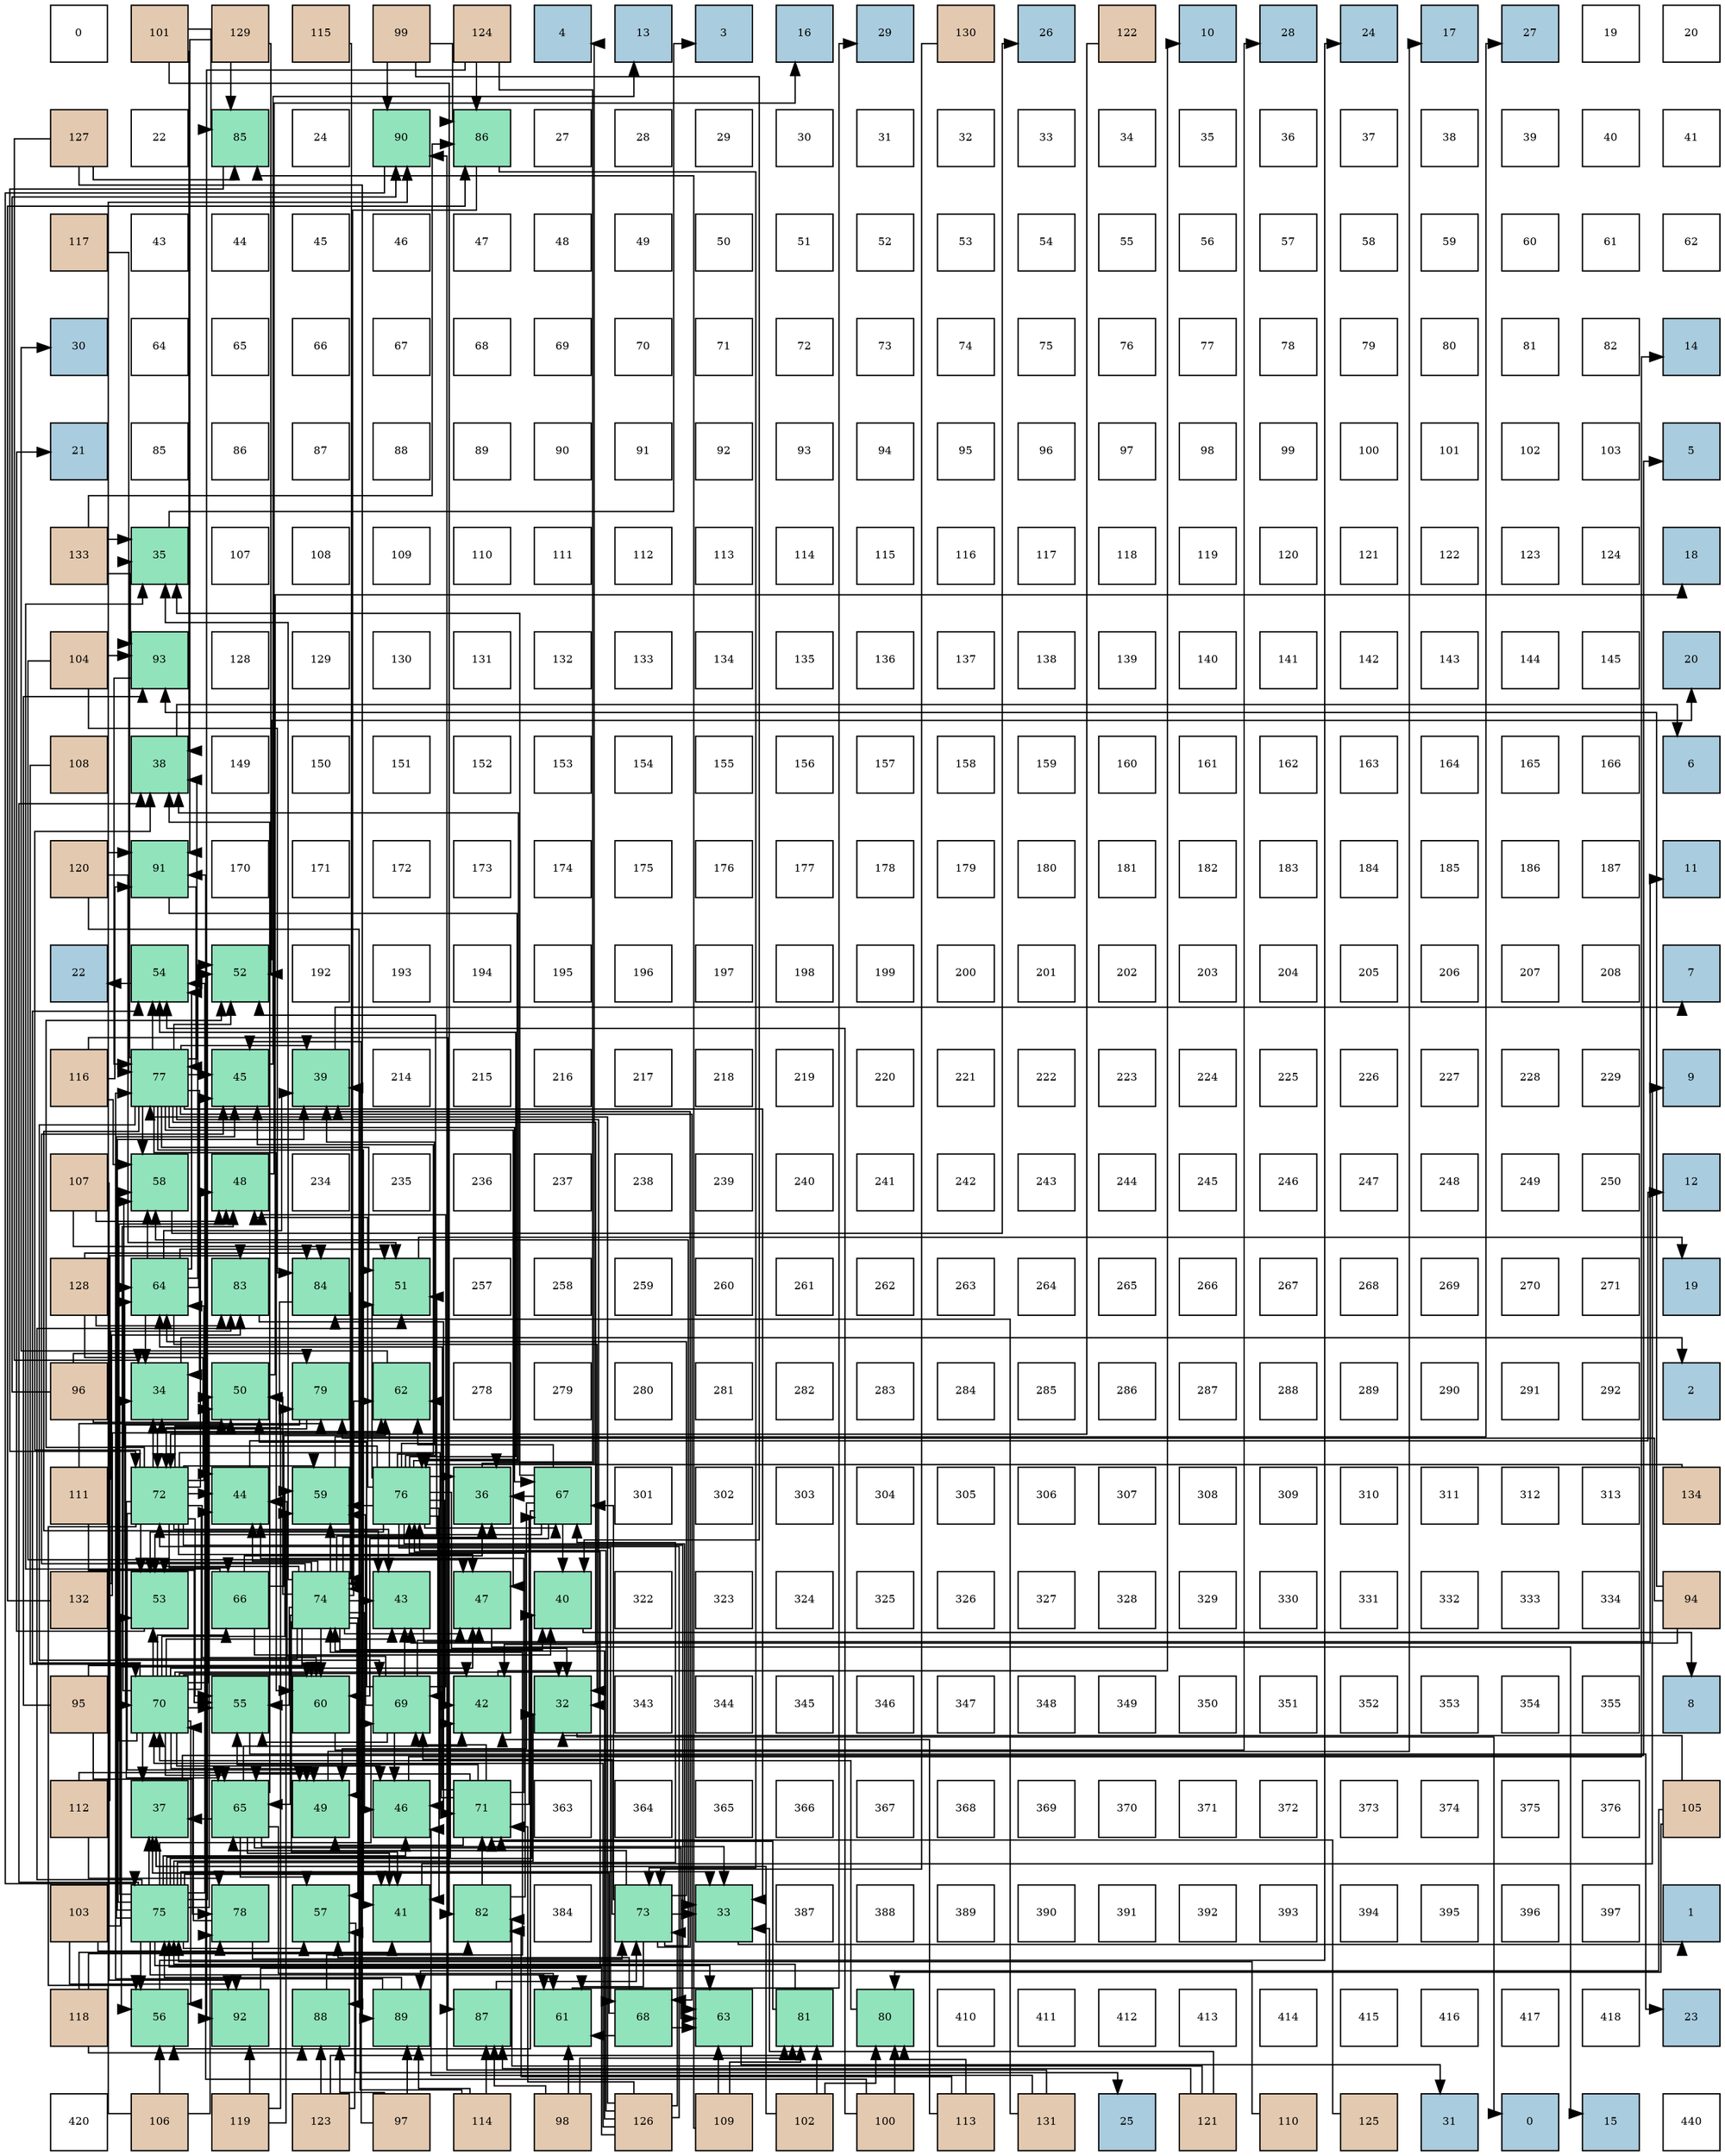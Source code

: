 digraph layout{
 rankdir=TB;
 splines=ortho;
 node [style=filled shape=square fixedsize=true width=0.6];
0[label="0", fontsize=8, fillcolor="#ffffff"];
1[label="101", fontsize=8, fillcolor="#e3c9af"];
2[label="129", fontsize=8, fillcolor="#e3c9af"];
3[label="115", fontsize=8, fillcolor="#e3c9af"];
4[label="99", fontsize=8, fillcolor="#e3c9af"];
5[label="124", fontsize=8, fillcolor="#e3c9af"];
6[label="4", fontsize=8, fillcolor="#a9ccde"];
7[label="13", fontsize=8, fillcolor="#a9ccde"];
8[label="3", fontsize=8, fillcolor="#a9ccde"];
9[label="16", fontsize=8, fillcolor="#a9ccde"];
10[label="29", fontsize=8, fillcolor="#a9ccde"];
11[label="130", fontsize=8, fillcolor="#e3c9af"];
12[label="26", fontsize=8, fillcolor="#a9ccde"];
13[label="122", fontsize=8, fillcolor="#e3c9af"];
14[label="10", fontsize=8, fillcolor="#a9ccde"];
15[label="28", fontsize=8, fillcolor="#a9ccde"];
16[label="24", fontsize=8, fillcolor="#a9ccde"];
17[label="17", fontsize=8, fillcolor="#a9ccde"];
18[label="27", fontsize=8, fillcolor="#a9ccde"];
19[label="19", fontsize=8, fillcolor="#ffffff"];
20[label="20", fontsize=8, fillcolor="#ffffff"];
21[label="127", fontsize=8, fillcolor="#e3c9af"];
22[label="22", fontsize=8, fillcolor="#ffffff"];
23[label="85", fontsize=8, fillcolor="#91e3bb"];
24[label="24", fontsize=8, fillcolor="#ffffff"];
25[label="90", fontsize=8, fillcolor="#91e3bb"];
26[label="86", fontsize=8, fillcolor="#91e3bb"];
27[label="27", fontsize=8, fillcolor="#ffffff"];
28[label="28", fontsize=8, fillcolor="#ffffff"];
29[label="29", fontsize=8, fillcolor="#ffffff"];
30[label="30", fontsize=8, fillcolor="#ffffff"];
31[label="31", fontsize=8, fillcolor="#ffffff"];
32[label="32", fontsize=8, fillcolor="#ffffff"];
33[label="33", fontsize=8, fillcolor="#ffffff"];
34[label="34", fontsize=8, fillcolor="#ffffff"];
35[label="35", fontsize=8, fillcolor="#ffffff"];
36[label="36", fontsize=8, fillcolor="#ffffff"];
37[label="37", fontsize=8, fillcolor="#ffffff"];
38[label="38", fontsize=8, fillcolor="#ffffff"];
39[label="39", fontsize=8, fillcolor="#ffffff"];
40[label="40", fontsize=8, fillcolor="#ffffff"];
41[label="41", fontsize=8, fillcolor="#ffffff"];
42[label="117", fontsize=8, fillcolor="#e3c9af"];
43[label="43", fontsize=8, fillcolor="#ffffff"];
44[label="44", fontsize=8, fillcolor="#ffffff"];
45[label="45", fontsize=8, fillcolor="#ffffff"];
46[label="46", fontsize=8, fillcolor="#ffffff"];
47[label="47", fontsize=8, fillcolor="#ffffff"];
48[label="48", fontsize=8, fillcolor="#ffffff"];
49[label="49", fontsize=8, fillcolor="#ffffff"];
50[label="50", fontsize=8, fillcolor="#ffffff"];
51[label="51", fontsize=8, fillcolor="#ffffff"];
52[label="52", fontsize=8, fillcolor="#ffffff"];
53[label="53", fontsize=8, fillcolor="#ffffff"];
54[label="54", fontsize=8, fillcolor="#ffffff"];
55[label="55", fontsize=8, fillcolor="#ffffff"];
56[label="56", fontsize=8, fillcolor="#ffffff"];
57[label="57", fontsize=8, fillcolor="#ffffff"];
58[label="58", fontsize=8, fillcolor="#ffffff"];
59[label="59", fontsize=8, fillcolor="#ffffff"];
60[label="60", fontsize=8, fillcolor="#ffffff"];
61[label="61", fontsize=8, fillcolor="#ffffff"];
62[label="62", fontsize=8, fillcolor="#ffffff"];
63[label="30", fontsize=8, fillcolor="#a9ccde"];
64[label="64", fontsize=8, fillcolor="#ffffff"];
65[label="65", fontsize=8, fillcolor="#ffffff"];
66[label="66", fontsize=8, fillcolor="#ffffff"];
67[label="67", fontsize=8, fillcolor="#ffffff"];
68[label="68", fontsize=8, fillcolor="#ffffff"];
69[label="69", fontsize=8, fillcolor="#ffffff"];
70[label="70", fontsize=8, fillcolor="#ffffff"];
71[label="71", fontsize=8, fillcolor="#ffffff"];
72[label="72", fontsize=8, fillcolor="#ffffff"];
73[label="73", fontsize=8, fillcolor="#ffffff"];
74[label="74", fontsize=8, fillcolor="#ffffff"];
75[label="75", fontsize=8, fillcolor="#ffffff"];
76[label="76", fontsize=8, fillcolor="#ffffff"];
77[label="77", fontsize=8, fillcolor="#ffffff"];
78[label="78", fontsize=8, fillcolor="#ffffff"];
79[label="79", fontsize=8, fillcolor="#ffffff"];
80[label="80", fontsize=8, fillcolor="#ffffff"];
81[label="81", fontsize=8, fillcolor="#ffffff"];
82[label="82", fontsize=8, fillcolor="#ffffff"];
83[label="14", fontsize=8, fillcolor="#a9ccde"];
84[label="21", fontsize=8, fillcolor="#a9ccde"];
85[label="85", fontsize=8, fillcolor="#ffffff"];
86[label="86", fontsize=8, fillcolor="#ffffff"];
87[label="87", fontsize=8, fillcolor="#ffffff"];
88[label="88", fontsize=8, fillcolor="#ffffff"];
89[label="89", fontsize=8, fillcolor="#ffffff"];
90[label="90", fontsize=8, fillcolor="#ffffff"];
91[label="91", fontsize=8, fillcolor="#ffffff"];
92[label="92", fontsize=8, fillcolor="#ffffff"];
93[label="93", fontsize=8, fillcolor="#ffffff"];
94[label="94", fontsize=8, fillcolor="#ffffff"];
95[label="95", fontsize=8, fillcolor="#ffffff"];
96[label="96", fontsize=8, fillcolor="#ffffff"];
97[label="97", fontsize=8, fillcolor="#ffffff"];
98[label="98", fontsize=8, fillcolor="#ffffff"];
99[label="99", fontsize=8, fillcolor="#ffffff"];
100[label="100", fontsize=8, fillcolor="#ffffff"];
101[label="101", fontsize=8, fillcolor="#ffffff"];
102[label="102", fontsize=8, fillcolor="#ffffff"];
103[label="103", fontsize=8, fillcolor="#ffffff"];
104[label="5", fontsize=8, fillcolor="#a9ccde"];
105[label="133", fontsize=8, fillcolor="#e3c9af"];
106[label="35", fontsize=8, fillcolor="#91e3bb"];
107[label="107", fontsize=8, fillcolor="#ffffff"];
108[label="108", fontsize=8, fillcolor="#ffffff"];
109[label="109", fontsize=8, fillcolor="#ffffff"];
110[label="110", fontsize=8, fillcolor="#ffffff"];
111[label="111", fontsize=8, fillcolor="#ffffff"];
112[label="112", fontsize=8, fillcolor="#ffffff"];
113[label="113", fontsize=8, fillcolor="#ffffff"];
114[label="114", fontsize=8, fillcolor="#ffffff"];
115[label="115", fontsize=8, fillcolor="#ffffff"];
116[label="116", fontsize=8, fillcolor="#ffffff"];
117[label="117", fontsize=8, fillcolor="#ffffff"];
118[label="118", fontsize=8, fillcolor="#ffffff"];
119[label="119", fontsize=8, fillcolor="#ffffff"];
120[label="120", fontsize=8, fillcolor="#ffffff"];
121[label="121", fontsize=8, fillcolor="#ffffff"];
122[label="122", fontsize=8, fillcolor="#ffffff"];
123[label="123", fontsize=8, fillcolor="#ffffff"];
124[label="124", fontsize=8, fillcolor="#ffffff"];
125[label="18", fontsize=8, fillcolor="#a9ccde"];
126[label="104", fontsize=8, fillcolor="#e3c9af"];
127[label="93", fontsize=8, fillcolor="#91e3bb"];
128[label="128", fontsize=8, fillcolor="#ffffff"];
129[label="129", fontsize=8, fillcolor="#ffffff"];
130[label="130", fontsize=8, fillcolor="#ffffff"];
131[label="131", fontsize=8, fillcolor="#ffffff"];
132[label="132", fontsize=8, fillcolor="#ffffff"];
133[label="133", fontsize=8, fillcolor="#ffffff"];
134[label="134", fontsize=8, fillcolor="#ffffff"];
135[label="135", fontsize=8, fillcolor="#ffffff"];
136[label="136", fontsize=8, fillcolor="#ffffff"];
137[label="137", fontsize=8, fillcolor="#ffffff"];
138[label="138", fontsize=8, fillcolor="#ffffff"];
139[label="139", fontsize=8, fillcolor="#ffffff"];
140[label="140", fontsize=8, fillcolor="#ffffff"];
141[label="141", fontsize=8, fillcolor="#ffffff"];
142[label="142", fontsize=8, fillcolor="#ffffff"];
143[label="143", fontsize=8, fillcolor="#ffffff"];
144[label="144", fontsize=8, fillcolor="#ffffff"];
145[label="145", fontsize=8, fillcolor="#ffffff"];
146[label="20", fontsize=8, fillcolor="#a9ccde"];
147[label="108", fontsize=8, fillcolor="#e3c9af"];
148[label="38", fontsize=8, fillcolor="#91e3bb"];
149[label="149", fontsize=8, fillcolor="#ffffff"];
150[label="150", fontsize=8, fillcolor="#ffffff"];
151[label="151", fontsize=8, fillcolor="#ffffff"];
152[label="152", fontsize=8, fillcolor="#ffffff"];
153[label="153", fontsize=8, fillcolor="#ffffff"];
154[label="154", fontsize=8, fillcolor="#ffffff"];
155[label="155", fontsize=8, fillcolor="#ffffff"];
156[label="156", fontsize=8, fillcolor="#ffffff"];
157[label="157", fontsize=8, fillcolor="#ffffff"];
158[label="158", fontsize=8, fillcolor="#ffffff"];
159[label="159", fontsize=8, fillcolor="#ffffff"];
160[label="160", fontsize=8, fillcolor="#ffffff"];
161[label="161", fontsize=8, fillcolor="#ffffff"];
162[label="162", fontsize=8, fillcolor="#ffffff"];
163[label="163", fontsize=8, fillcolor="#ffffff"];
164[label="164", fontsize=8, fillcolor="#ffffff"];
165[label="165", fontsize=8, fillcolor="#ffffff"];
166[label="166", fontsize=8, fillcolor="#ffffff"];
167[label="6", fontsize=8, fillcolor="#a9ccde"];
168[label="120", fontsize=8, fillcolor="#e3c9af"];
169[label="91", fontsize=8, fillcolor="#91e3bb"];
170[label="170", fontsize=8, fillcolor="#ffffff"];
171[label="171", fontsize=8, fillcolor="#ffffff"];
172[label="172", fontsize=8, fillcolor="#ffffff"];
173[label="173", fontsize=8, fillcolor="#ffffff"];
174[label="174", fontsize=8, fillcolor="#ffffff"];
175[label="175", fontsize=8, fillcolor="#ffffff"];
176[label="176", fontsize=8, fillcolor="#ffffff"];
177[label="177", fontsize=8, fillcolor="#ffffff"];
178[label="178", fontsize=8, fillcolor="#ffffff"];
179[label="179", fontsize=8, fillcolor="#ffffff"];
180[label="180", fontsize=8, fillcolor="#ffffff"];
181[label="181", fontsize=8, fillcolor="#ffffff"];
182[label="182", fontsize=8, fillcolor="#ffffff"];
183[label="183", fontsize=8, fillcolor="#ffffff"];
184[label="184", fontsize=8, fillcolor="#ffffff"];
185[label="185", fontsize=8, fillcolor="#ffffff"];
186[label="186", fontsize=8, fillcolor="#ffffff"];
187[label="187", fontsize=8, fillcolor="#ffffff"];
188[label="11", fontsize=8, fillcolor="#a9ccde"];
189[label="22", fontsize=8, fillcolor="#a9ccde"];
190[label="54", fontsize=8, fillcolor="#91e3bb"];
191[label="52", fontsize=8, fillcolor="#91e3bb"];
192[label="192", fontsize=8, fillcolor="#ffffff"];
193[label="193", fontsize=8, fillcolor="#ffffff"];
194[label="194", fontsize=8, fillcolor="#ffffff"];
195[label="195", fontsize=8, fillcolor="#ffffff"];
196[label="196", fontsize=8, fillcolor="#ffffff"];
197[label="197", fontsize=8, fillcolor="#ffffff"];
198[label="198", fontsize=8, fillcolor="#ffffff"];
199[label="199", fontsize=8, fillcolor="#ffffff"];
200[label="200", fontsize=8, fillcolor="#ffffff"];
201[label="201", fontsize=8, fillcolor="#ffffff"];
202[label="202", fontsize=8, fillcolor="#ffffff"];
203[label="203", fontsize=8, fillcolor="#ffffff"];
204[label="204", fontsize=8, fillcolor="#ffffff"];
205[label="205", fontsize=8, fillcolor="#ffffff"];
206[label="206", fontsize=8, fillcolor="#ffffff"];
207[label="207", fontsize=8, fillcolor="#ffffff"];
208[label="208", fontsize=8, fillcolor="#ffffff"];
209[label="7", fontsize=8, fillcolor="#a9ccde"];
210[label="116", fontsize=8, fillcolor="#e3c9af"];
211[label="77", fontsize=8, fillcolor="#91e3bb"];
212[label="45", fontsize=8, fillcolor="#91e3bb"];
213[label="39", fontsize=8, fillcolor="#91e3bb"];
214[label="214", fontsize=8, fillcolor="#ffffff"];
215[label="215", fontsize=8, fillcolor="#ffffff"];
216[label="216", fontsize=8, fillcolor="#ffffff"];
217[label="217", fontsize=8, fillcolor="#ffffff"];
218[label="218", fontsize=8, fillcolor="#ffffff"];
219[label="219", fontsize=8, fillcolor="#ffffff"];
220[label="220", fontsize=8, fillcolor="#ffffff"];
221[label="221", fontsize=8, fillcolor="#ffffff"];
222[label="222", fontsize=8, fillcolor="#ffffff"];
223[label="223", fontsize=8, fillcolor="#ffffff"];
224[label="224", fontsize=8, fillcolor="#ffffff"];
225[label="225", fontsize=8, fillcolor="#ffffff"];
226[label="226", fontsize=8, fillcolor="#ffffff"];
227[label="227", fontsize=8, fillcolor="#ffffff"];
228[label="228", fontsize=8, fillcolor="#ffffff"];
229[label="229", fontsize=8, fillcolor="#ffffff"];
230[label="9", fontsize=8, fillcolor="#a9ccde"];
231[label="107", fontsize=8, fillcolor="#e3c9af"];
232[label="58", fontsize=8, fillcolor="#91e3bb"];
233[label="48", fontsize=8, fillcolor="#91e3bb"];
234[label="234", fontsize=8, fillcolor="#ffffff"];
235[label="235", fontsize=8, fillcolor="#ffffff"];
236[label="236", fontsize=8, fillcolor="#ffffff"];
237[label="237", fontsize=8, fillcolor="#ffffff"];
238[label="238", fontsize=8, fillcolor="#ffffff"];
239[label="239", fontsize=8, fillcolor="#ffffff"];
240[label="240", fontsize=8, fillcolor="#ffffff"];
241[label="241", fontsize=8, fillcolor="#ffffff"];
242[label="242", fontsize=8, fillcolor="#ffffff"];
243[label="243", fontsize=8, fillcolor="#ffffff"];
244[label="244", fontsize=8, fillcolor="#ffffff"];
245[label="245", fontsize=8, fillcolor="#ffffff"];
246[label="246", fontsize=8, fillcolor="#ffffff"];
247[label="247", fontsize=8, fillcolor="#ffffff"];
248[label="248", fontsize=8, fillcolor="#ffffff"];
249[label="249", fontsize=8, fillcolor="#ffffff"];
250[label="250", fontsize=8, fillcolor="#ffffff"];
251[label="12", fontsize=8, fillcolor="#a9ccde"];
252[label="128", fontsize=8, fillcolor="#e3c9af"];
253[label="64", fontsize=8, fillcolor="#91e3bb"];
254[label="83", fontsize=8, fillcolor="#91e3bb"];
255[label="84", fontsize=8, fillcolor="#91e3bb"];
256[label="51", fontsize=8, fillcolor="#91e3bb"];
257[label="257", fontsize=8, fillcolor="#ffffff"];
258[label="258", fontsize=8, fillcolor="#ffffff"];
259[label="259", fontsize=8, fillcolor="#ffffff"];
260[label="260", fontsize=8, fillcolor="#ffffff"];
261[label="261", fontsize=8, fillcolor="#ffffff"];
262[label="262", fontsize=8, fillcolor="#ffffff"];
263[label="263", fontsize=8, fillcolor="#ffffff"];
264[label="264", fontsize=8, fillcolor="#ffffff"];
265[label="265", fontsize=8, fillcolor="#ffffff"];
266[label="266", fontsize=8, fillcolor="#ffffff"];
267[label="267", fontsize=8, fillcolor="#ffffff"];
268[label="268", fontsize=8, fillcolor="#ffffff"];
269[label="269", fontsize=8, fillcolor="#ffffff"];
270[label="270", fontsize=8, fillcolor="#ffffff"];
271[label="271", fontsize=8, fillcolor="#ffffff"];
272[label="19", fontsize=8, fillcolor="#a9ccde"];
273[label="96", fontsize=8, fillcolor="#e3c9af"];
274[label="34", fontsize=8, fillcolor="#91e3bb"];
275[label="50", fontsize=8, fillcolor="#91e3bb"];
276[label="79", fontsize=8, fillcolor="#91e3bb"];
277[label="62", fontsize=8, fillcolor="#91e3bb"];
278[label="278", fontsize=8, fillcolor="#ffffff"];
279[label="279", fontsize=8, fillcolor="#ffffff"];
280[label="280", fontsize=8, fillcolor="#ffffff"];
281[label="281", fontsize=8, fillcolor="#ffffff"];
282[label="282", fontsize=8, fillcolor="#ffffff"];
283[label="283", fontsize=8, fillcolor="#ffffff"];
284[label="284", fontsize=8, fillcolor="#ffffff"];
285[label="285", fontsize=8, fillcolor="#ffffff"];
286[label="286", fontsize=8, fillcolor="#ffffff"];
287[label="287", fontsize=8, fillcolor="#ffffff"];
288[label="288", fontsize=8, fillcolor="#ffffff"];
289[label="289", fontsize=8, fillcolor="#ffffff"];
290[label="290", fontsize=8, fillcolor="#ffffff"];
291[label="291", fontsize=8, fillcolor="#ffffff"];
292[label="292", fontsize=8, fillcolor="#ffffff"];
293[label="2", fontsize=8, fillcolor="#a9ccde"];
294[label="111", fontsize=8, fillcolor="#e3c9af"];
295[label="72", fontsize=8, fillcolor="#91e3bb"];
296[label="44", fontsize=8, fillcolor="#91e3bb"];
297[label="59", fontsize=8, fillcolor="#91e3bb"];
298[label="76", fontsize=8, fillcolor="#91e3bb"];
299[label="36", fontsize=8, fillcolor="#91e3bb"];
300[label="67", fontsize=8, fillcolor="#91e3bb"];
301[label="301", fontsize=8, fillcolor="#ffffff"];
302[label="302", fontsize=8, fillcolor="#ffffff"];
303[label="303", fontsize=8, fillcolor="#ffffff"];
304[label="304", fontsize=8, fillcolor="#ffffff"];
305[label="305", fontsize=8, fillcolor="#ffffff"];
306[label="306", fontsize=8, fillcolor="#ffffff"];
307[label="307", fontsize=8, fillcolor="#ffffff"];
308[label="308", fontsize=8, fillcolor="#ffffff"];
309[label="309", fontsize=8, fillcolor="#ffffff"];
310[label="310", fontsize=8, fillcolor="#ffffff"];
311[label="311", fontsize=8, fillcolor="#ffffff"];
312[label="312", fontsize=8, fillcolor="#ffffff"];
313[label="313", fontsize=8, fillcolor="#ffffff"];
314[label="134", fontsize=8, fillcolor="#e3c9af"];
315[label="132", fontsize=8, fillcolor="#e3c9af"];
316[label="53", fontsize=8, fillcolor="#91e3bb"];
317[label="66", fontsize=8, fillcolor="#91e3bb"];
318[label="74", fontsize=8, fillcolor="#91e3bb"];
319[label="43", fontsize=8, fillcolor="#91e3bb"];
320[label="47", fontsize=8, fillcolor="#91e3bb"];
321[label="40", fontsize=8, fillcolor="#91e3bb"];
322[label="322", fontsize=8, fillcolor="#ffffff"];
323[label="323", fontsize=8, fillcolor="#ffffff"];
324[label="324", fontsize=8, fillcolor="#ffffff"];
325[label="325", fontsize=8, fillcolor="#ffffff"];
326[label="326", fontsize=8, fillcolor="#ffffff"];
327[label="327", fontsize=8, fillcolor="#ffffff"];
328[label="328", fontsize=8, fillcolor="#ffffff"];
329[label="329", fontsize=8, fillcolor="#ffffff"];
330[label="330", fontsize=8, fillcolor="#ffffff"];
331[label="331", fontsize=8, fillcolor="#ffffff"];
332[label="332", fontsize=8, fillcolor="#ffffff"];
333[label="333", fontsize=8, fillcolor="#ffffff"];
334[label="334", fontsize=8, fillcolor="#ffffff"];
335[label="94", fontsize=8, fillcolor="#e3c9af"];
336[label="95", fontsize=8, fillcolor="#e3c9af"];
337[label="70", fontsize=8, fillcolor="#91e3bb"];
338[label="55", fontsize=8, fillcolor="#91e3bb"];
339[label="60", fontsize=8, fillcolor="#91e3bb"];
340[label="69", fontsize=8, fillcolor="#91e3bb"];
341[label="42", fontsize=8, fillcolor="#91e3bb"];
342[label="32", fontsize=8, fillcolor="#91e3bb"];
343[label="343", fontsize=8, fillcolor="#ffffff"];
344[label="344", fontsize=8, fillcolor="#ffffff"];
345[label="345", fontsize=8, fillcolor="#ffffff"];
346[label="346", fontsize=8, fillcolor="#ffffff"];
347[label="347", fontsize=8, fillcolor="#ffffff"];
348[label="348", fontsize=8, fillcolor="#ffffff"];
349[label="349", fontsize=8, fillcolor="#ffffff"];
350[label="350", fontsize=8, fillcolor="#ffffff"];
351[label="351", fontsize=8, fillcolor="#ffffff"];
352[label="352", fontsize=8, fillcolor="#ffffff"];
353[label="353", fontsize=8, fillcolor="#ffffff"];
354[label="354", fontsize=8, fillcolor="#ffffff"];
355[label="355", fontsize=8, fillcolor="#ffffff"];
356[label="8", fontsize=8, fillcolor="#a9ccde"];
357[label="112", fontsize=8, fillcolor="#e3c9af"];
358[label="37", fontsize=8, fillcolor="#91e3bb"];
359[label="65", fontsize=8, fillcolor="#91e3bb"];
360[label="49", fontsize=8, fillcolor="#91e3bb"];
361[label="46", fontsize=8, fillcolor="#91e3bb"];
362[label="71", fontsize=8, fillcolor="#91e3bb"];
363[label="363", fontsize=8, fillcolor="#ffffff"];
364[label="364", fontsize=8, fillcolor="#ffffff"];
365[label="365", fontsize=8, fillcolor="#ffffff"];
366[label="366", fontsize=8, fillcolor="#ffffff"];
367[label="367", fontsize=8, fillcolor="#ffffff"];
368[label="368", fontsize=8, fillcolor="#ffffff"];
369[label="369", fontsize=8, fillcolor="#ffffff"];
370[label="370", fontsize=8, fillcolor="#ffffff"];
371[label="371", fontsize=8, fillcolor="#ffffff"];
372[label="372", fontsize=8, fillcolor="#ffffff"];
373[label="373", fontsize=8, fillcolor="#ffffff"];
374[label="374", fontsize=8, fillcolor="#ffffff"];
375[label="375", fontsize=8, fillcolor="#ffffff"];
376[label="376", fontsize=8, fillcolor="#ffffff"];
377[label="105", fontsize=8, fillcolor="#e3c9af"];
378[label="103", fontsize=8, fillcolor="#e3c9af"];
379[label="75", fontsize=8, fillcolor="#91e3bb"];
380[label="78", fontsize=8, fillcolor="#91e3bb"];
381[label="57", fontsize=8, fillcolor="#91e3bb"];
382[label="41", fontsize=8, fillcolor="#91e3bb"];
383[label="82", fontsize=8, fillcolor="#91e3bb"];
384[label="384", fontsize=8, fillcolor="#ffffff"];
385[label="73", fontsize=8, fillcolor="#91e3bb"];
386[label="33", fontsize=8, fillcolor="#91e3bb"];
387[label="387", fontsize=8, fillcolor="#ffffff"];
388[label="388", fontsize=8, fillcolor="#ffffff"];
389[label="389", fontsize=8, fillcolor="#ffffff"];
390[label="390", fontsize=8, fillcolor="#ffffff"];
391[label="391", fontsize=8, fillcolor="#ffffff"];
392[label="392", fontsize=8, fillcolor="#ffffff"];
393[label="393", fontsize=8, fillcolor="#ffffff"];
394[label="394", fontsize=8, fillcolor="#ffffff"];
395[label="395", fontsize=8, fillcolor="#ffffff"];
396[label="396", fontsize=8, fillcolor="#ffffff"];
397[label="397", fontsize=8, fillcolor="#ffffff"];
398[label="1", fontsize=8, fillcolor="#a9ccde"];
399[label="118", fontsize=8, fillcolor="#e3c9af"];
400[label="56", fontsize=8, fillcolor="#91e3bb"];
401[label="92", fontsize=8, fillcolor="#91e3bb"];
402[label="88", fontsize=8, fillcolor="#91e3bb"];
403[label="89", fontsize=8, fillcolor="#91e3bb"];
404[label="87", fontsize=8, fillcolor="#91e3bb"];
405[label="61", fontsize=8, fillcolor="#91e3bb"];
406[label="68", fontsize=8, fillcolor="#91e3bb"];
407[label="63", fontsize=8, fillcolor="#91e3bb"];
408[label="81", fontsize=8, fillcolor="#91e3bb"];
409[label="80", fontsize=8, fillcolor="#91e3bb"];
410[label="410", fontsize=8, fillcolor="#ffffff"];
411[label="411", fontsize=8, fillcolor="#ffffff"];
412[label="412", fontsize=8, fillcolor="#ffffff"];
413[label="413", fontsize=8, fillcolor="#ffffff"];
414[label="414", fontsize=8, fillcolor="#ffffff"];
415[label="415", fontsize=8, fillcolor="#ffffff"];
416[label="416", fontsize=8, fillcolor="#ffffff"];
417[label="417", fontsize=8, fillcolor="#ffffff"];
418[label="418", fontsize=8, fillcolor="#ffffff"];
419[label="23", fontsize=8, fillcolor="#a9ccde"];
420[label="420", fontsize=8, fillcolor="#ffffff"];
421[label="106", fontsize=8, fillcolor="#e3c9af"];
422[label="119", fontsize=8, fillcolor="#e3c9af"];
423[label="123", fontsize=8, fillcolor="#e3c9af"];
424[label="97", fontsize=8, fillcolor="#e3c9af"];
425[label="114", fontsize=8, fillcolor="#e3c9af"];
426[label="98", fontsize=8, fillcolor="#e3c9af"];
427[label="126", fontsize=8, fillcolor="#e3c9af"];
428[label="109", fontsize=8, fillcolor="#e3c9af"];
429[label="102", fontsize=8, fillcolor="#e3c9af"];
430[label="100", fontsize=8, fillcolor="#e3c9af"];
431[label="113", fontsize=8, fillcolor="#e3c9af"];
432[label="131", fontsize=8, fillcolor="#e3c9af"];
433[label="25", fontsize=8, fillcolor="#a9ccde"];
434[label="121", fontsize=8, fillcolor="#e3c9af"];
435[label="110", fontsize=8, fillcolor="#e3c9af"];
436[label="125", fontsize=8, fillcolor="#e3c9af"];
437[label="31", fontsize=8, fillcolor="#a9ccde"];
438[label="0", fontsize=8, fillcolor="#a9ccde"];
439[label="15", fontsize=8, fillcolor="#a9ccde"];
440[label="440", fontsize=8, fillcolor="#ffffff"];
edge [constraint=false, style=vis];342 -> 438;
386 -> 398;
274 -> 293;
106 -> 8;
299 -> 6;
358 -> 104;
148 -> 167;
213 -> 209;
321 -> 356;
382 -> 230;
341 -> 14;
319 -> 188;
296 -> 251;
212 -> 7;
361 -> 83;
320 -> 439;
233 -> 9;
360 -> 17;
275 -> 125;
256 -> 272;
191 -> 146;
316 -> 84;
190 -> 189;
338 -> 419;
400 -> 16;
381 -> 433;
232 -> 12;
297 -> 18;
339 -> 15;
405 -> 10;
277 -> 63;
407 -> 437;
253 -> 342;
253 -> 274;
253 -> 213;
253 -> 212;
253 -> 256;
253 -> 191;
253 -> 190;
253 -> 232;
359 -> 386;
359 -> 358;
359 -> 148;
359 -> 382;
359 -> 341;
359 -> 381;
359 -> 405;
359 -> 407;
317 -> 106;
317 -> 299;
317 -> 321;
317 -> 277;
300 -> 106;
300 -> 299;
300 -> 321;
300 -> 360;
300 -> 316;
300 -> 400;
300 -> 339;
300 -> 277;
406 -> 358;
406 -> 381;
406 -> 405;
406 -> 407;
340 -> 319;
340 -> 296;
340 -> 361;
340 -> 320;
340 -> 233;
340 -> 275;
340 -> 338;
340 -> 297;
337 -> 342;
337 -> 358;
337 -> 341;
337 -> 319;
337 -> 296;
337 -> 361;
337 -> 320;
337 -> 233;
337 -> 360;
337 -> 275;
337 -> 316;
337 -> 190;
337 -> 338;
337 -> 400;
337 -> 297;
337 -> 339;
337 -> 253;
337 -> 359;
337 -> 317;
362 -> 296;
362 -> 360;
362 -> 338;
362 -> 277;
362 -> 253;
362 -> 359;
362 -> 300;
362 -> 340;
295 -> 274;
295 -> 148;
295 -> 319;
295 -> 296;
295 -> 361;
295 -> 320;
295 -> 233;
295 -> 360;
295 -> 275;
295 -> 191;
295 -> 316;
295 -> 338;
295 -> 400;
295 -> 297;
295 -> 339;
295 -> 407;
295 -> 253;
295 -> 359;
295 -> 317;
385 -> 386;
385 -> 213;
385 -> 232;
385 -> 405;
385 -> 253;
385 -> 359;
385 -> 300;
385 -> 340;
318 -> 106;
318 -> 299;
318 -> 321;
318 -> 382;
318 -> 319;
318 -> 296;
318 -> 212;
318 -> 361;
318 -> 320;
318 -> 233;
318 -> 360;
318 -> 275;
318 -> 256;
318 -> 316;
318 -> 338;
318 -> 400;
318 -> 381;
318 -> 297;
318 -> 339;
318 -> 277;
318 -> 253;
318 -> 359;
379 -> 342;
379 -> 386;
379 -> 274;
379 -> 358;
379 -> 148;
379 -> 213;
379 -> 321;
379 -> 382;
379 -> 341;
379 -> 212;
379 -> 361;
379 -> 275;
379 -> 256;
379 -> 191;
379 -> 190;
379 -> 400;
379 -> 381;
379 -> 232;
379 -> 405;
379 -> 407;
379 -> 300;
379 -> 340;
298 -> 342;
298 -> 386;
298 -> 274;
298 -> 299;
298 -> 148;
298 -> 213;
298 -> 382;
298 -> 341;
298 -> 212;
298 -> 233;
298 -> 256;
298 -> 191;
298 -> 316;
298 -> 190;
298 -> 232;
298 -> 297;
298 -> 300;
298 -> 406;
298 -> 340;
211 -> 342;
211 -> 386;
211 -> 274;
211 -> 106;
211 -> 148;
211 -> 213;
211 -> 382;
211 -> 341;
211 -> 319;
211 -> 212;
211 -> 320;
211 -> 256;
211 -> 191;
211 -> 190;
211 -> 232;
211 -> 339;
211 -> 300;
211 -> 406;
211 -> 340;
380 -> 337;
380 -> 385;
276 -> 337;
276 -> 295;
409 -> 337;
408 -> 362;
408 -> 379;
383 -> 362;
383 -> 298;
254 -> 362;
255 -> 295;
255 -> 318;
23 -> 295;
26 -> 385;
26 -> 318;
404 -> 385;
402 -> 318;
403 -> 379;
403 -> 211;
25 -> 379;
169 -> 298;
169 -> 211;
401 -> 298;
127 -> 211;
335 -> 319;
335 -> 276;
335 -> 127;
336 -> 339;
336 -> 380;
336 -> 127;
273 -> 275;
273 -> 276;
273 -> 25;
424 -> 212;
424 -> 402;
424 -> 403;
426 -> 405;
426 -> 408;
426 -> 404;
4 -> 321;
4 -> 26;
4 -> 25;
430 -> 190;
430 -> 409;
430 -> 169;
1 -> 148;
1 -> 383;
1 -> 23;
429 -> 358;
429 -> 409;
429 -> 408;
378 -> 316;
378 -> 380;
378 -> 401;
126 -> 320;
126 -> 255;
126 -> 127;
377 -> 342;
377 -> 409;
377 -> 403;
421 -> 400;
421 -> 380;
421 -> 25;
231 -> 233;
231 -> 255;
231 -> 401;
147 -> 337;
428 -> 407;
428 -> 408;
428 -> 23;
435 -> 379;
294 -> 338;
294 -> 276;
294 -> 254;
357 -> 360;
357 -> 380;
357 -> 254;
431 -> 341;
431 -> 409;
431 -> 383;
425 -> 213;
425 -> 404;
425 -> 403;
3 -> 318;
210 -> 232;
210 -> 404;
210 -> 169;
42 -> 211;
399 -> 382;
399 -> 383;
399 -> 402;
422 -> 297;
422 -> 276;
422 -> 401;
168 -> 256;
168 -> 402;
168 -> 169;
434 -> 386;
434 -> 383;
434 -> 404;
13 -> 295;
423 -> 381;
423 -> 408;
423 -> 402;
5 -> 299;
5 -> 26;
5 -> 401;
436 -> 362;
427 -> 337;
427 -> 362;
427 -> 295;
427 -> 385;
427 -> 318;
427 -> 379;
427 -> 298;
427 -> 211;
21 -> 274;
21 -> 23;
21 -> 403;
252 -> 296;
252 -> 254;
252 -> 255;
2 -> 191;
2 -> 23;
2 -> 169;
11 -> 385;
432 -> 361;
432 -> 255;
432 -> 25;
315 -> 277;
315 -> 254;
315 -> 26;
105 -> 106;
105 -> 26;
105 -> 127;
314 -> 298;
edge [constraint=true, style=invis];
0 -> 21 -> 42 -> 63 -> 84 -> 105 -> 126 -> 147 -> 168 -> 189 -> 210 -> 231 -> 252 -> 273 -> 294 -> 315 -> 336 -> 357 -> 378 -> 399 -> 420;
1 -> 22 -> 43 -> 64 -> 85 -> 106 -> 127 -> 148 -> 169 -> 190 -> 211 -> 232 -> 253 -> 274 -> 295 -> 316 -> 337 -> 358 -> 379 -> 400 -> 421;
2 -> 23 -> 44 -> 65 -> 86 -> 107 -> 128 -> 149 -> 170 -> 191 -> 212 -> 233 -> 254 -> 275 -> 296 -> 317 -> 338 -> 359 -> 380 -> 401 -> 422;
3 -> 24 -> 45 -> 66 -> 87 -> 108 -> 129 -> 150 -> 171 -> 192 -> 213 -> 234 -> 255 -> 276 -> 297 -> 318 -> 339 -> 360 -> 381 -> 402 -> 423;
4 -> 25 -> 46 -> 67 -> 88 -> 109 -> 130 -> 151 -> 172 -> 193 -> 214 -> 235 -> 256 -> 277 -> 298 -> 319 -> 340 -> 361 -> 382 -> 403 -> 424;
5 -> 26 -> 47 -> 68 -> 89 -> 110 -> 131 -> 152 -> 173 -> 194 -> 215 -> 236 -> 257 -> 278 -> 299 -> 320 -> 341 -> 362 -> 383 -> 404 -> 425;
6 -> 27 -> 48 -> 69 -> 90 -> 111 -> 132 -> 153 -> 174 -> 195 -> 216 -> 237 -> 258 -> 279 -> 300 -> 321 -> 342 -> 363 -> 384 -> 405 -> 426;
7 -> 28 -> 49 -> 70 -> 91 -> 112 -> 133 -> 154 -> 175 -> 196 -> 217 -> 238 -> 259 -> 280 -> 301 -> 322 -> 343 -> 364 -> 385 -> 406 -> 427;
8 -> 29 -> 50 -> 71 -> 92 -> 113 -> 134 -> 155 -> 176 -> 197 -> 218 -> 239 -> 260 -> 281 -> 302 -> 323 -> 344 -> 365 -> 386 -> 407 -> 428;
9 -> 30 -> 51 -> 72 -> 93 -> 114 -> 135 -> 156 -> 177 -> 198 -> 219 -> 240 -> 261 -> 282 -> 303 -> 324 -> 345 -> 366 -> 387 -> 408 -> 429;
10 -> 31 -> 52 -> 73 -> 94 -> 115 -> 136 -> 157 -> 178 -> 199 -> 220 -> 241 -> 262 -> 283 -> 304 -> 325 -> 346 -> 367 -> 388 -> 409 -> 430;
11 -> 32 -> 53 -> 74 -> 95 -> 116 -> 137 -> 158 -> 179 -> 200 -> 221 -> 242 -> 263 -> 284 -> 305 -> 326 -> 347 -> 368 -> 389 -> 410 -> 431;
12 -> 33 -> 54 -> 75 -> 96 -> 117 -> 138 -> 159 -> 180 -> 201 -> 222 -> 243 -> 264 -> 285 -> 306 -> 327 -> 348 -> 369 -> 390 -> 411 -> 432;
13 -> 34 -> 55 -> 76 -> 97 -> 118 -> 139 -> 160 -> 181 -> 202 -> 223 -> 244 -> 265 -> 286 -> 307 -> 328 -> 349 -> 370 -> 391 -> 412 -> 433;
14 -> 35 -> 56 -> 77 -> 98 -> 119 -> 140 -> 161 -> 182 -> 203 -> 224 -> 245 -> 266 -> 287 -> 308 -> 329 -> 350 -> 371 -> 392 -> 413 -> 434;
15 -> 36 -> 57 -> 78 -> 99 -> 120 -> 141 -> 162 -> 183 -> 204 -> 225 -> 246 -> 267 -> 288 -> 309 -> 330 -> 351 -> 372 -> 393 -> 414 -> 435;
16 -> 37 -> 58 -> 79 -> 100 -> 121 -> 142 -> 163 -> 184 -> 205 -> 226 -> 247 -> 268 -> 289 -> 310 -> 331 -> 352 -> 373 -> 394 -> 415 -> 436;
17 -> 38 -> 59 -> 80 -> 101 -> 122 -> 143 -> 164 -> 185 -> 206 -> 227 -> 248 -> 269 -> 290 -> 311 -> 332 -> 353 -> 374 -> 395 -> 416 -> 437;
18 -> 39 -> 60 -> 81 -> 102 -> 123 -> 144 -> 165 -> 186 -> 207 -> 228 -> 249 -> 270 -> 291 -> 312 -> 333 -> 354 -> 375 -> 396 -> 417 -> 438;
19 -> 40 -> 61 -> 82 -> 103 -> 124 -> 145 -> 166 -> 187 -> 208 -> 229 -> 250 -> 271 -> 292 -> 313 -> 334 -> 355 -> 376 -> 397 -> 418 -> 439;
20 -> 41 -> 62 -> 83 -> 104 -> 125 -> 146 -> 167 -> 188 -> 209 -> 230 -> 251 -> 272 -> 293 -> 314 -> 335 -> 356 -> 377 -> 398 -> 419 -> 440;
rank = same {0 -> 1 -> 2 -> 3 -> 4 -> 5 -> 6 -> 7 -> 8 -> 9 -> 10 -> 11 -> 12 -> 13 -> 14 -> 15 -> 16 -> 17 -> 18 -> 19 -> 20};
rank = same {21 -> 22 -> 23 -> 24 -> 25 -> 26 -> 27 -> 28 -> 29 -> 30 -> 31 -> 32 -> 33 -> 34 -> 35 -> 36 -> 37 -> 38 -> 39 -> 40 -> 41};
rank = same {42 -> 43 -> 44 -> 45 -> 46 -> 47 -> 48 -> 49 -> 50 -> 51 -> 52 -> 53 -> 54 -> 55 -> 56 -> 57 -> 58 -> 59 -> 60 -> 61 -> 62};
rank = same {63 -> 64 -> 65 -> 66 -> 67 -> 68 -> 69 -> 70 -> 71 -> 72 -> 73 -> 74 -> 75 -> 76 -> 77 -> 78 -> 79 -> 80 -> 81 -> 82 -> 83};
rank = same {84 -> 85 -> 86 -> 87 -> 88 -> 89 -> 90 -> 91 -> 92 -> 93 -> 94 -> 95 -> 96 -> 97 -> 98 -> 99 -> 100 -> 101 -> 102 -> 103 -> 104};
rank = same {105 -> 106 -> 107 -> 108 -> 109 -> 110 -> 111 -> 112 -> 113 -> 114 -> 115 -> 116 -> 117 -> 118 -> 119 -> 120 -> 121 -> 122 -> 123 -> 124 -> 125};
rank = same {126 -> 127 -> 128 -> 129 -> 130 -> 131 -> 132 -> 133 -> 134 -> 135 -> 136 -> 137 -> 138 -> 139 -> 140 -> 141 -> 142 -> 143 -> 144 -> 145 -> 146};
rank = same {147 -> 148 -> 149 -> 150 -> 151 -> 152 -> 153 -> 154 -> 155 -> 156 -> 157 -> 158 -> 159 -> 160 -> 161 -> 162 -> 163 -> 164 -> 165 -> 166 -> 167};
rank = same {168 -> 169 -> 170 -> 171 -> 172 -> 173 -> 174 -> 175 -> 176 -> 177 -> 178 -> 179 -> 180 -> 181 -> 182 -> 183 -> 184 -> 185 -> 186 -> 187 -> 188};
rank = same {189 -> 190 -> 191 -> 192 -> 193 -> 194 -> 195 -> 196 -> 197 -> 198 -> 199 -> 200 -> 201 -> 202 -> 203 -> 204 -> 205 -> 206 -> 207 -> 208 -> 209};
rank = same {210 -> 211 -> 212 -> 213 -> 214 -> 215 -> 216 -> 217 -> 218 -> 219 -> 220 -> 221 -> 222 -> 223 -> 224 -> 225 -> 226 -> 227 -> 228 -> 229 -> 230};
rank = same {231 -> 232 -> 233 -> 234 -> 235 -> 236 -> 237 -> 238 -> 239 -> 240 -> 241 -> 242 -> 243 -> 244 -> 245 -> 246 -> 247 -> 248 -> 249 -> 250 -> 251};
rank = same {252 -> 253 -> 254 -> 255 -> 256 -> 257 -> 258 -> 259 -> 260 -> 261 -> 262 -> 263 -> 264 -> 265 -> 266 -> 267 -> 268 -> 269 -> 270 -> 271 -> 272};
rank = same {273 -> 274 -> 275 -> 276 -> 277 -> 278 -> 279 -> 280 -> 281 -> 282 -> 283 -> 284 -> 285 -> 286 -> 287 -> 288 -> 289 -> 290 -> 291 -> 292 -> 293};
rank = same {294 -> 295 -> 296 -> 297 -> 298 -> 299 -> 300 -> 301 -> 302 -> 303 -> 304 -> 305 -> 306 -> 307 -> 308 -> 309 -> 310 -> 311 -> 312 -> 313 -> 314};
rank = same {315 -> 316 -> 317 -> 318 -> 319 -> 320 -> 321 -> 322 -> 323 -> 324 -> 325 -> 326 -> 327 -> 328 -> 329 -> 330 -> 331 -> 332 -> 333 -> 334 -> 335};
rank = same {336 -> 337 -> 338 -> 339 -> 340 -> 341 -> 342 -> 343 -> 344 -> 345 -> 346 -> 347 -> 348 -> 349 -> 350 -> 351 -> 352 -> 353 -> 354 -> 355 -> 356};
rank = same {357 -> 358 -> 359 -> 360 -> 361 -> 362 -> 363 -> 364 -> 365 -> 366 -> 367 -> 368 -> 369 -> 370 -> 371 -> 372 -> 373 -> 374 -> 375 -> 376 -> 377};
rank = same {378 -> 379 -> 380 -> 381 -> 382 -> 383 -> 384 -> 385 -> 386 -> 387 -> 388 -> 389 -> 390 -> 391 -> 392 -> 393 -> 394 -> 395 -> 396 -> 397 -> 398};
rank = same {399 -> 400 -> 401 -> 402 -> 403 -> 404 -> 405 -> 406 -> 407 -> 408 -> 409 -> 410 -> 411 -> 412 -> 413 -> 414 -> 415 -> 416 -> 417 -> 418 -> 419};
rank = same {420 -> 421 -> 422 -> 423 -> 424 -> 425 -> 426 -> 427 -> 428 -> 429 -> 430 -> 431 -> 432 -> 433 -> 434 -> 435 -> 436 -> 437 -> 438 -> 439 -> 440};
}